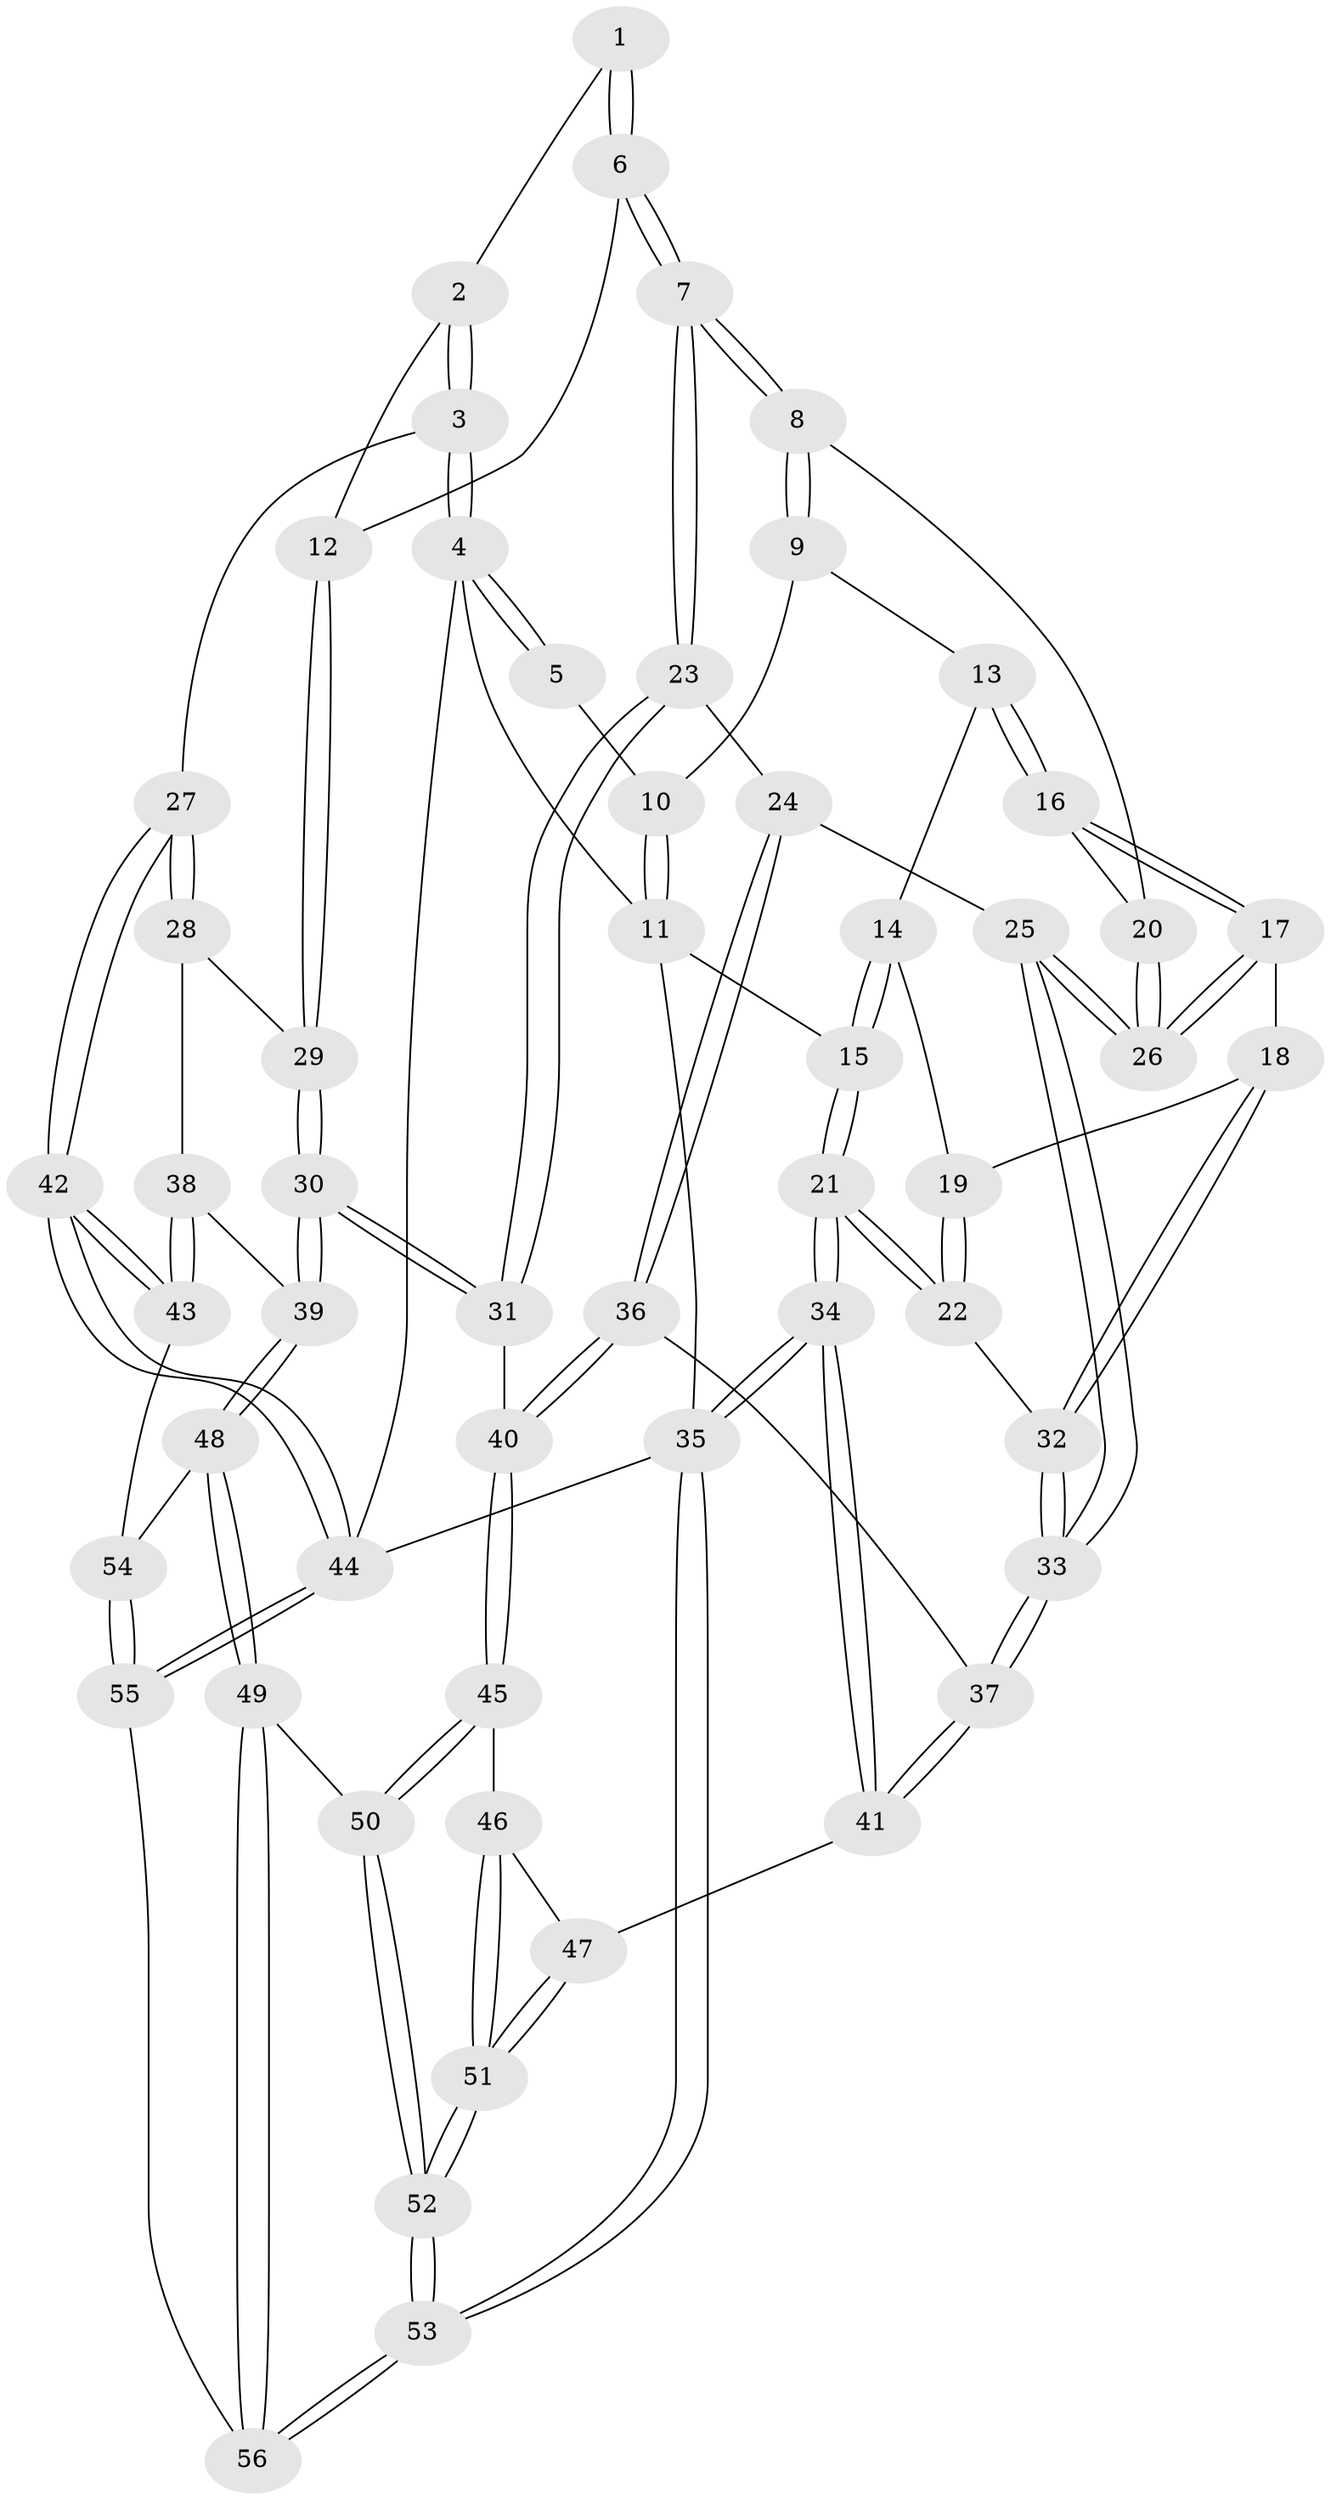 // Generated by graph-tools (version 1.1) at 2025/27/03/09/25 03:27:10]
// undirected, 56 vertices, 137 edges
graph export_dot {
graph [start="1"]
  node [color=gray90,style=filled];
  1 [pos="+0.6304318866116027+0"];
  2 [pos="+0.7504012716909114+0.12265933987528814"];
  3 [pos="+1+0.1186015396060736"];
  4 [pos="+1+0"];
  5 [pos="+0.6054398442089902+0"];
  6 [pos="+0.5466801502399646+0.23728528413532307"];
  7 [pos="+0.5437480644471858+0.2388811638714019"];
  8 [pos="+0.38043356712197324+0.16028647652191821"];
  9 [pos="+0.3033264176980804+0.01939390067487633"];
  10 [pos="+0.2686082165877033+0"];
  11 [pos="+0+0"];
  12 [pos="+0.7040118080316692+0.23687965652261198"];
  13 [pos="+0.20244832567237872+0.20186195272248555"];
  14 [pos="+0.13741501665288977+0.21834074962906708"];
  15 [pos="+0+0"];
  16 [pos="+0.21501999537608563+0.2776441550438135"];
  17 [pos="+0.21695406452599436+0.3163734528412351"];
  18 [pos="+0.20113182002590066+0.32864094573055636"];
  19 [pos="+0.11459484918570009+0.2556847256916571"];
  20 [pos="+0.3745652420065372+0.17594360660996922"];
  21 [pos="+0+0.3367903380522776"];
  22 [pos="+0+0.32153640940079453"];
  23 [pos="+0.5212356216056896+0.3671228147564539"];
  24 [pos="+0.35884883897864395+0.3700562467526021"];
  25 [pos="+0.34514690714814283+0.3542946915426497"];
  26 [pos="+0.3279177685331192+0.3228534818077311"];
  27 [pos="+1+0.24054696370153225"];
  28 [pos="+0.9731116254917014+0.3069300357478835"];
  29 [pos="+0.770560771368123+0.32789368956457"];
  30 [pos="+0.6768820829534675+0.5250978041189547"];
  31 [pos="+0.559021356872745+0.45108605261693724"];
  32 [pos="+0.18738958895993513+0.3503448822173729"];
  33 [pos="+0.18625620017743394+0.45682606900251826"];
  34 [pos="+0+0.4744616963596109"];
  35 [pos="+0+1"];
  36 [pos="+0.3397790153367494+0.5065759064937129"];
  37 [pos="+0.1830333745376721+0.47259848122173737"];
  38 [pos="+0.8974169307212191+0.46165047777734874"];
  39 [pos="+0.700034910240701+0.58341159754359"];
  40 [pos="+0.37256385353457+0.5517414550033999"];
  41 [pos="+0.10252486244798834+0.5341929569308603"];
  42 [pos="+1+0.7676643127239697"];
  43 [pos="+1+0.7374668871288531"];
  44 [pos="+1+1"];
  45 [pos="+0.3671028046725304+0.6640959223255869"];
  46 [pos="+0.27893871256688335+0.6811684608585407"];
  47 [pos="+0.11508374364108037+0.5564665562878304"];
  48 [pos="+0.7081293310692629+0.6457895478271898"];
  49 [pos="+0.5208841994394561+0.7794229630940988"];
  50 [pos="+0.49305056224313654+0.7728462193518404"];
  51 [pos="+0.08062897254356742+0.9171160864697201"];
  52 [pos="+0+1"];
  53 [pos="+0+1"];
  54 [pos="+0.8161208099023796+0.7046031757648391"];
  55 [pos="+0.7126871787119128+1"];
  56 [pos="+0.613269604781874+1"];
  1 -- 2;
  1 -- 6;
  1 -- 6;
  2 -- 3;
  2 -- 3;
  2 -- 12;
  3 -- 4;
  3 -- 4;
  3 -- 27;
  4 -- 5;
  4 -- 5;
  4 -- 11;
  4 -- 44;
  5 -- 10;
  6 -- 7;
  6 -- 7;
  6 -- 12;
  7 -- 8;
  7 -- 8;
  7 -- 23;
  7 -- 23;
  8 -- 9;
  8 -- 9;
  8 -- 20;
  9 -- 10;
  9 -- 13;
  10 -- 11;
  10 -- 11;
  11 -- 15;
  11 -- 35;
  12 -- 29;
  12 -- 29;
  13 -- 14;
  13 -- 16;
  13 -- 16;
  14 -- 15;
  14 -- 15;
  14 -- 19;
  15 -- 21;
  15 -- 21;
  16 -- 17;
  16 -- 17;
  16 -- 20;
  17 -- 18;
  17 -- 26;
  17 -- 26;
  18 -- 19;
  18 -- 32;
  18 -- 32;
  19 -- 22;
  19 -- 22;
  20 -- 26;
  20 -- 26;
  21 -- 22;
  21 -- 22;
  21 -- 34;
  21 -- 34;
  22 -- 32;
  23 -- 24;
  23 -- 31;
  23 -- 31;
  24 -- 25;
  24 -- 36;
  24 -- 36;
  25 -- 26;
  25 -- 26;
  25 -- 33;
  25 -- 33;
  27 -- 28;
  27 -- 28;
  27 -- 42;
  27 -- 42;
  28 -- 29;
  28 -- 38;
  29 -- 30;
  29 -- 30;
  30 -- 31;
  30 -- 31;
  30 -- 39;
  30 -- 39;
  31 -- 40;
  32 -- 33;
  32 -- 33;
  33 -- 37;
  33 -- 37;
  34 -- 35;
  34 -- 35;
  34 -- 41;
  34 -- 41;
  35 -- 53;
  35 -- 53;
  35 -- 44;
  36 -- 37;
  36 -- 40;
  36 -- 40;
  37 -- 41;
  37 -- 41;
  38 -- 39;
  38 -- 43;
  38 -- 43;
  39 -- 48;
  39 -- 48;
  40 -- 45;
  40 -- 45;
  41 -- 47;
  42 -- 43;
  42 -- 43;
  42 -- 44;
  42 -- 44;
  43 -- 54;
  44 -- 55;
  44 -- 55;
  45 -- 46;
  45 -- 50;
  45 -- 50;
  46 -- 47;
  46 -- 51;
  46 -- 51;
  47 -- 51;
  47 -- 51;
  48 -- 49;
  48 -- 49;
  48 -- 54;
  49 -- 50;
  49 -- 56;
  49 -- 56;
  50 -- 52;
  50 -- 52;
  51 -- 52;
  51 -- 52;
  52 -- 53;
  52 -- 53;
  53 -- 56;
  53 -- 56;
  54 -- 55;
  54 -- 55;
  55 -- 56;
}
